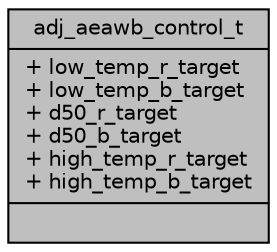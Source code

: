 digraph "adj_aeawb_control_t"
{
 // INTERACTIVE_SVG=YES
 // LATEX_PDF_SIZE
  bgcolor="transparent";
  edge [fontname="Helvetica",fontsize="10",labelfontname="Helvetica",labelfontsize="10"];
  node [fontname="Helvetica",fontsize="10",shape=record];
  Node1 [label="{adj_aeawb_control_t\n|+ low_temp_r_target\l+ low_temp_b_target\l+ d50_r_target\l+ d50_b_target\l+ high_temp_r_target\l+ high_temp_b_target\l|}",height=0.2,width=0.4,color="black", fillcolor="grey75", style="filled", fontcolor="black",tooltip="Description of AWB controlling configuration."];
}
